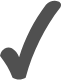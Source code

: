 <mxfile version="14.6.13" type="device"><diagram id="mBa1WtXaMEjlYjPv_9j2" name="Seite-1"><mxGraphModel dx="1086" dy="3304" grid="1" gridSize="10" guides="1" tooltips="1" connect="1" arrows="1" fold="1" page="1" pageScale="1" pageWidth="827" pageHeight="1169" math="0" shadow="0"><root><mxCell id="0"/><mxCell id="1" parent="0"/><mxCell id="HNr3fIqclBWREhSTGa9j-1" value="" style="verticalLabelPosition=bottom;verticalAlign=top;html=1;shape=mxgraph.basic.tick;strokeWidth=4;strokeColor=none;fillColor=#505050;" vertex="1" parent="1"><mxGeometry x="40.0" y="-2280" width="30.6" height="40" as="geometry"/></mxCell></root></mxGraphModel></diagram></mxfile>
